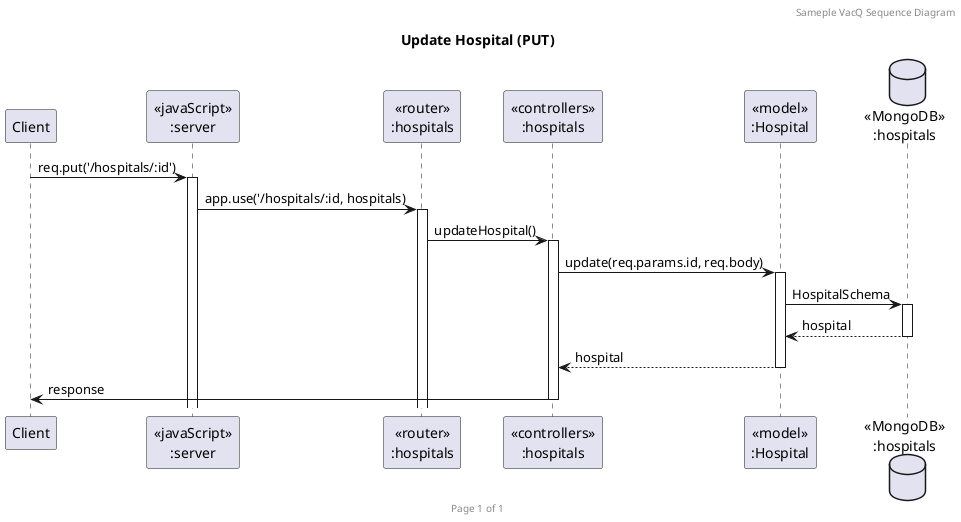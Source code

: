 @startuml Update Hospital (PUT)

header Sameple VacQ Sequence Diagram
footer Page %page% of %lastpage%
title "Update Hospital (PUT)"

participant "Client" as client
participant "<<javaScript>>\n:server" as server
participant "<<router>>\n:hospitals" as routerHospitals
participant "<<controllers>>\n:hospitals" as controllersHospitals
participant "<<model>>\n:Hospital" as modelHospital
database "<<MongoDB>>\n:hospitals" as HospitalsDatabase

client->server ++:req.put('/hospitals/:id')
server->routerHospitals ++:app.use('/hospitals/:id, hospitals)
routerHospitals -> controllersHospitals ++:updateHospital()
controllersHospitals->modelHospital ++:update(req.params.id, req.body)
modelHospital ->HospitalsDatabase ++: HospitalSchema
HospitalsDatabase --> modelHospital --: hospital
controllersHospitals <-- modelHospital --:hospital
controllersHospitals->client --:response

@enduml
